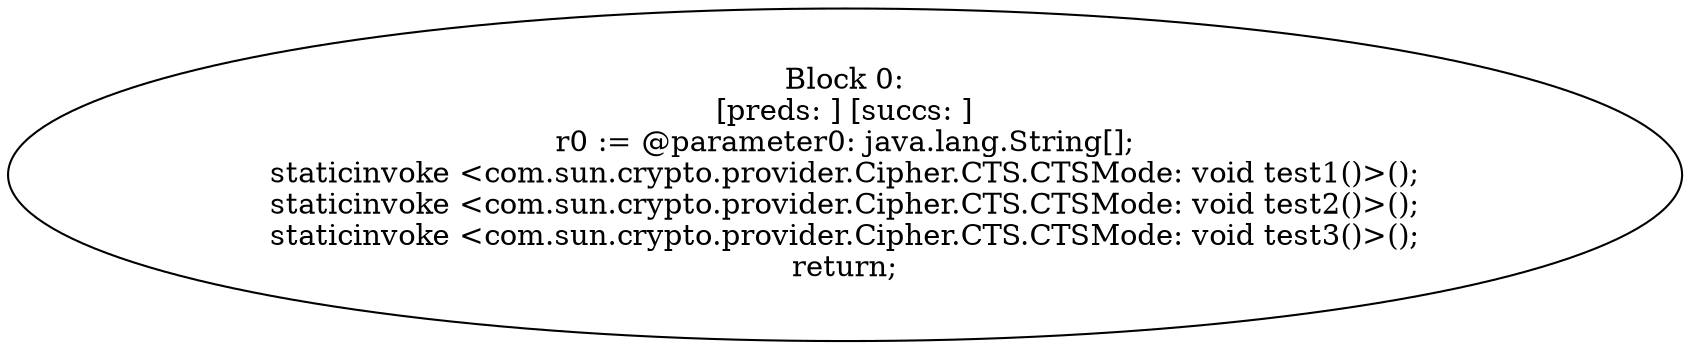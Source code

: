 digraph "unitGraph" {
    "Block 0:
[preds: ] [succs: ]
r0 := @parameter0: java.lang.String[];
staticinvoke <com.sun.crypto.provider.Cipher.CTS.CTSMode: void test1()>();
staticinvoke <com.sun.crypto.provider.Cipher.CTS.CTSMode: void test2()>();
staticinvoke <com.sun.crypto.provider.Cipher.CTS.CTSMode: void test3()>();
return;
"
}
